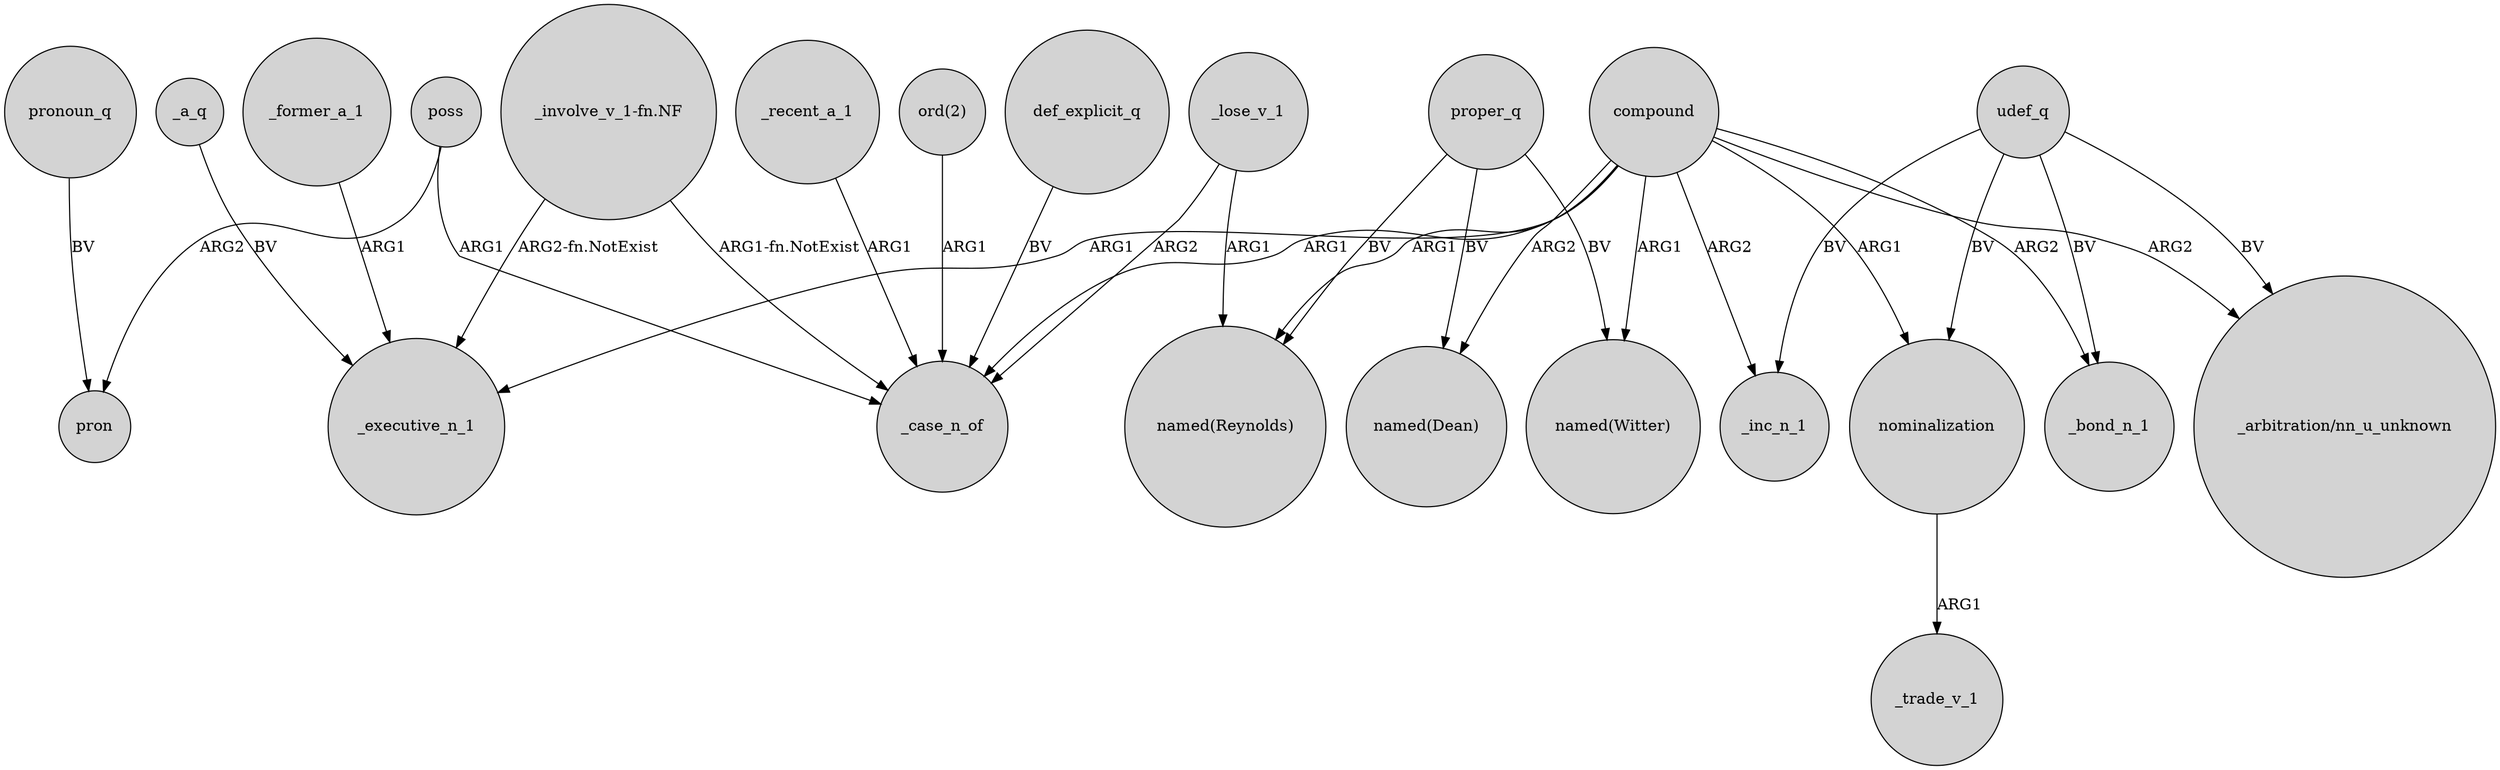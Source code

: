digraph {
	node [shape=circle style=filled]
	udef_q -> _inc_n_1 [label=BV]
	poss -> pron [label=ARG2]
	"_involve_v_1-fn.NF" -> _executive_n_1 [label="ARG2-fn.NotExist"]
	poss -> _case_n_of [label=ARG1]
	_lose_v_1 -> _case_n_of [label=ARG2]
	compound -> _executive_n_1 [label=ARG1]
	proper_q -> "named(Reynolds)" [label=BV]
	compound -> "named(Dean)" [label=ARG2]
	_recent_a_1 -> _case_n_of [label=ARG1]
	nominalization -> _trade_v_1 [label=ARG1]
	compound -> "named(Witter)" [label=ARG1]
	pronoun_q -> pron [label=BV]
	udef_q -> _bond_n_1 [label=BV]
	compound -> "named(Reynolds)" [label=ARG1]
	compound -> _case_n_of [label=ARG1]
	proper_q -> "named(Witter)" [label=BV]
	_lose_v_1 -> "named(Reynolds)" [label=ARG1]
	"_involve_v_1-fn.NF" -> _case_n_of [label="ARG1-fn.NotExist"]
	udef_q -> nominalization [label=BV]
	"ord(2)" -> _case_n_of [label=ARG1]
	compound -> _bond_n_1 [label=ARG2]
	udef_q -> "_arbitration/nn_u_unknown" [label=BV]
	compound -> "_arbitration/nn_u_unknown" [label=ARG2]
	_a_q -> _executive_n_1 [label=BV]
	def_explicit_q -> _case_n_of [label=BV]
	_former_a_1 -> _executive_n_1 [label=ARG1]
	compound -> nominalization [label=ARG1]
	compound -> _inc_n_1 [label=ARG2]
	proper_q -> "named(Dean)" [label=BV]
}
